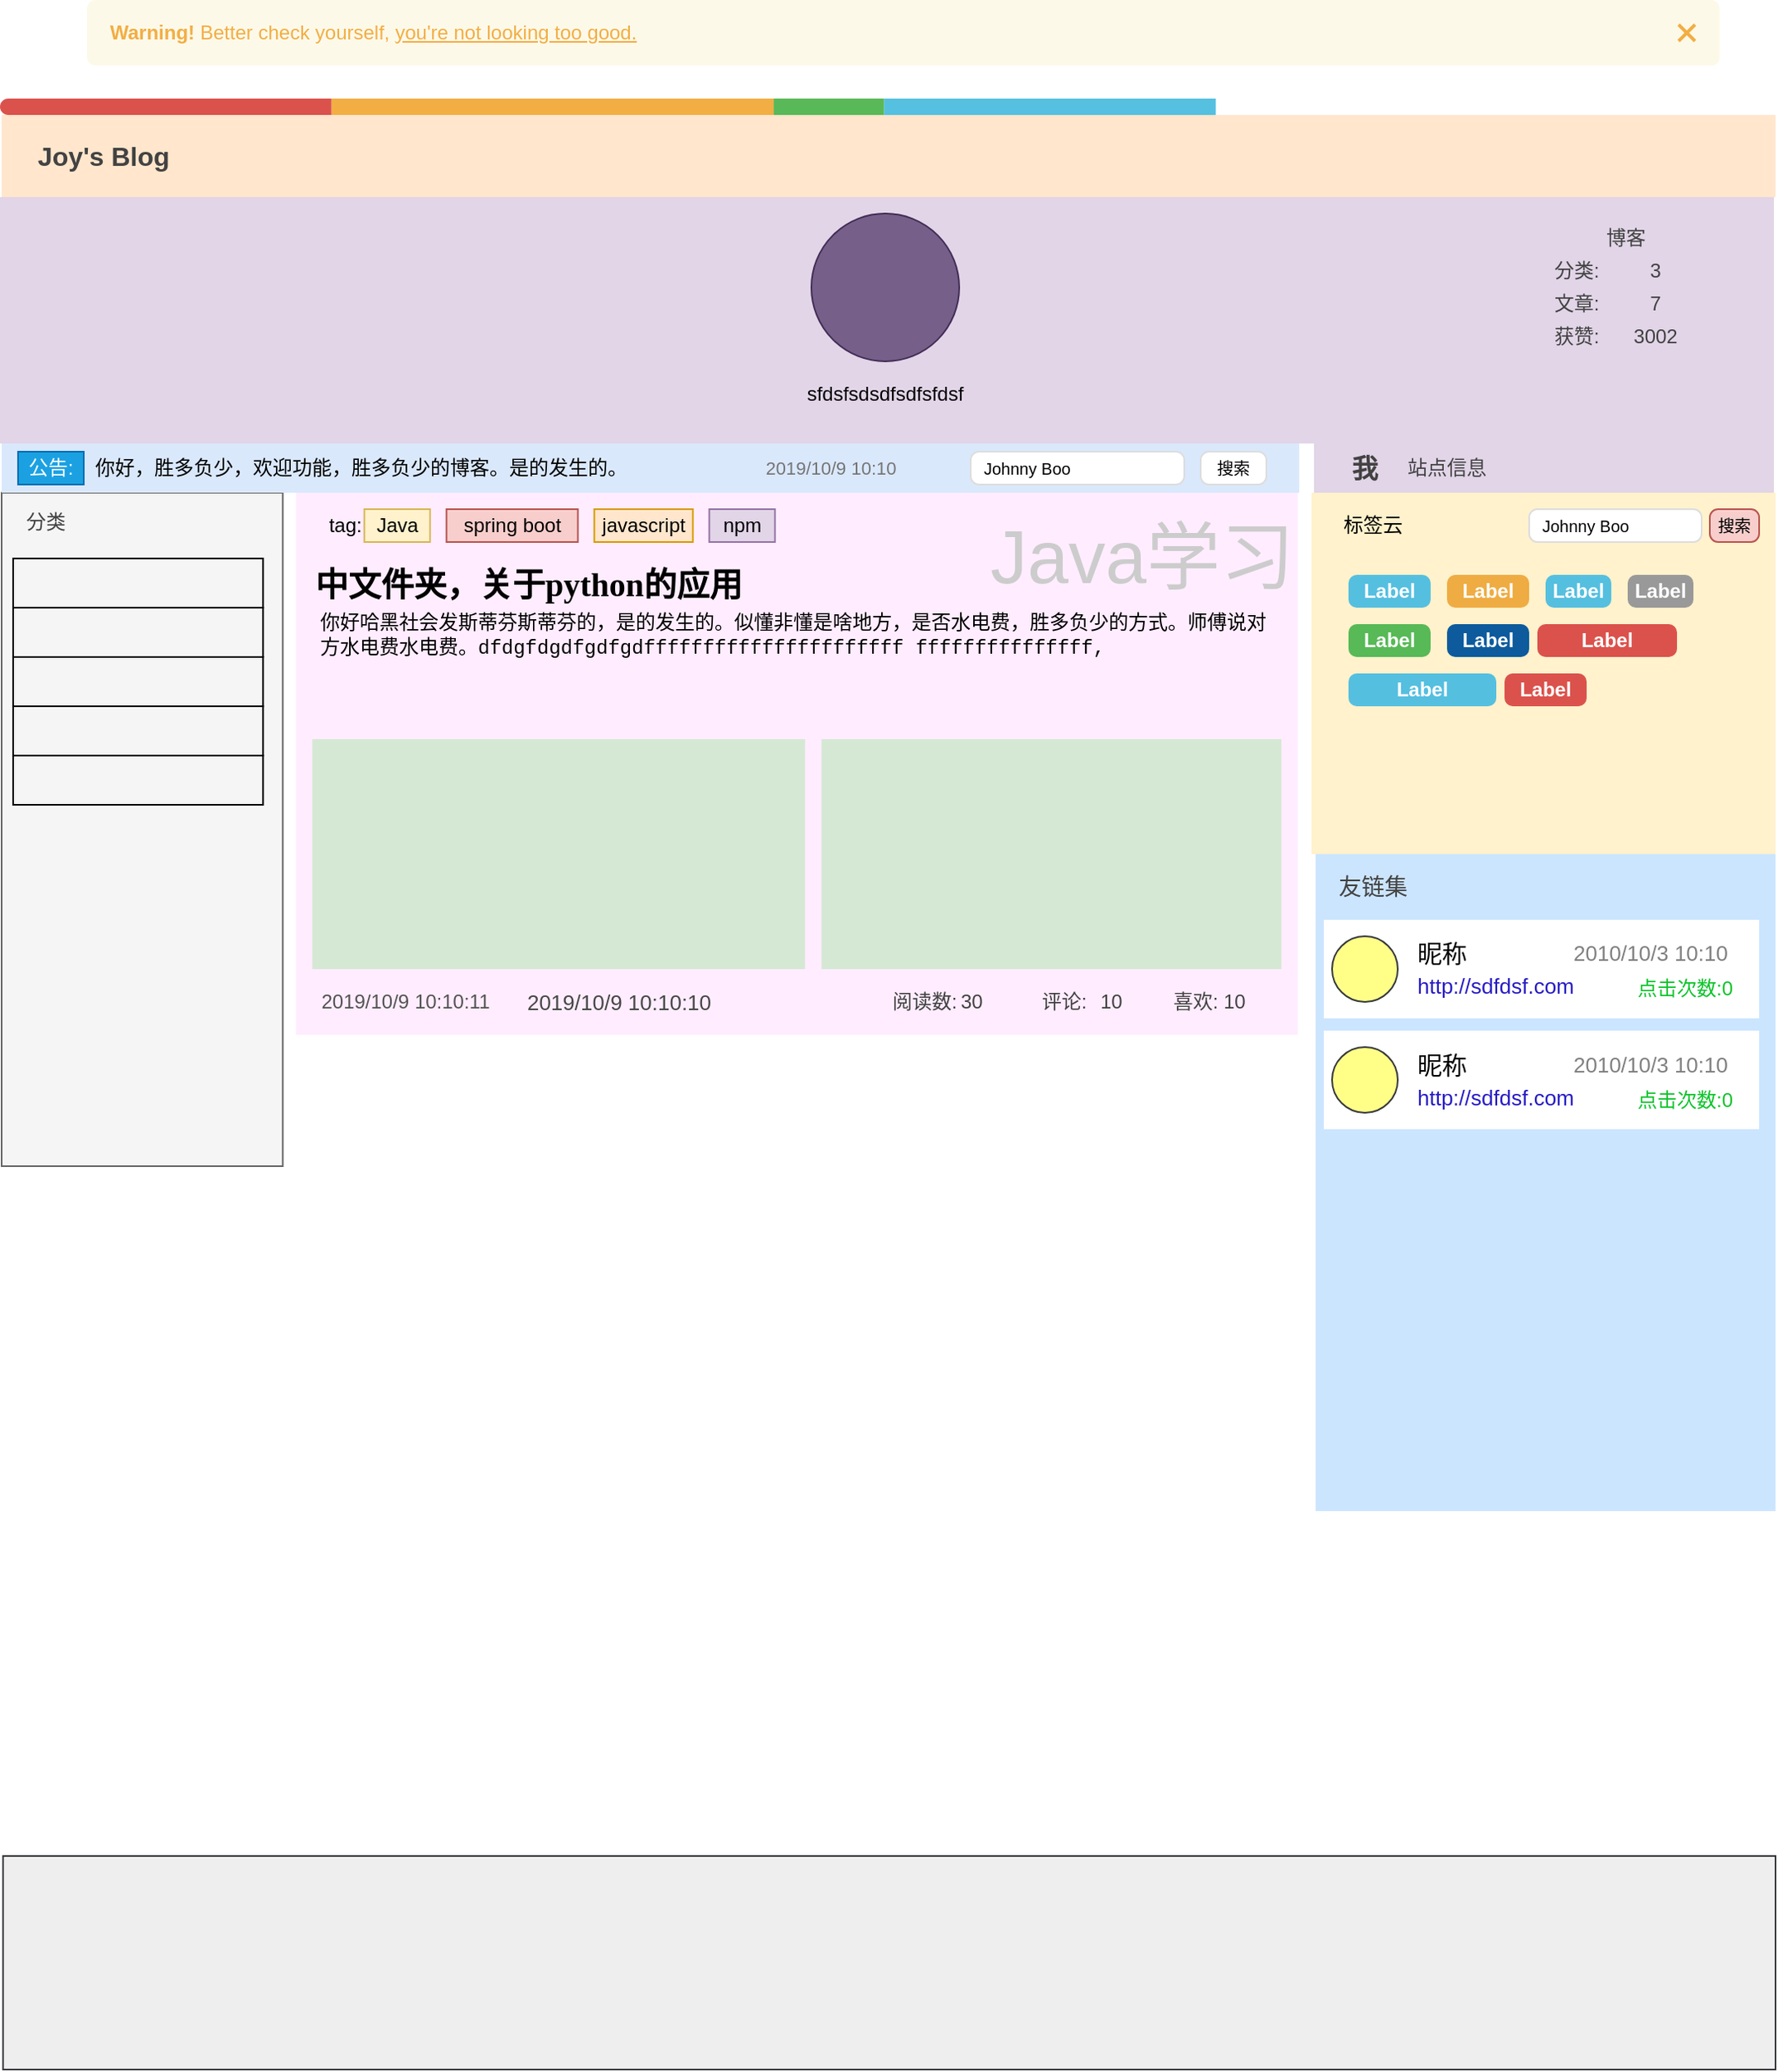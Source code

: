 <mxfile version="12.5.1" type="github"><diagram name="Page-1" id="c9db0220-8083-56f3-ca83-edcdcd058819"><mxGraphModel dx="1260" dy="817" grid="1" gridSize="10" guides="1" tooltips="1" connect="1" arrows="1" fold="1" page="1" pageScale="1.5" pageWidth="826" pageHeight="1169" background="#ffffff" math="0" shadow="0"><root><mxCell id="0" style=";html=1;"/><mxCell id="1" style=";html=1;" parent="0"/><mxCell id="KjNnT5FpMkgVvrsZRuBH-62" value="" style="html=1;shadow=0;dashed=0;shape=mxgraph.bootstrap.rrect;rSize=5;strokeColor=none;fillColor=#FFFFFF;whiteSpace=wrap;glass=0;fontColor=#424242;align=left;fontSize=14;spacing=2;" parent="1" vertex="1"><mxGeometry x="79" y="100" width="1076.67" height="10" as="geometry"/></mxCell><mxCell id="KjNnT5FpMkgVvrsZRuBH-60" value="" style="html=1;shadow=0;dashed=0;shape=mxgraph.bootstrap.rrect;rSize=5;strokeColor=none;fillColor=none;whiteSpace=wrap;glass=0;fontColor=#424242;align=left;" parent="KjNnT5FpMkgVvrsZRuBH-62" vertex="1"><mxGeometry width="780" height="10" as="geometry"/></mxCell><mxCell id="KjNnT5FpMkgVvrsZRuBH-63" value="" style="html=1;shadow=0;dashed=0;shape=mxgraph.bootstrap.leftButton;rSize=5;strokeColor=none;fillColor=#DB524C;whiteSpace=wrap;" parent="KjNnT5FpMkgVvrsZRuBH-62" vertex="1"><mxGeometry width="201.876" height="10" as="geometry"/></mxCell><mxCell id="KjNnT5FpMkgVvrsZRuBH-64" value="" style="rect;strokeColor=none;fillColor=#F2AE43;html=1;whiteSpace=wrap;" parent="KjNnT5FpMkgVvrsZRuBH-62" vertex="1"><mxGeometry x="201.876" width="269.168" height="10" as="geometry"/></mxCell><mxCell id="KjNnT5FpMkgVvrsZRuBH-65" value="" style="rect;strokeColor=none;fillColor=#59B958;html=1;whiteSpace=wrap;" parent="KjNnT5FpMkgVvrsZRuBH-62" vertex="1"><mxGeometry x="471.043" width="67.292" height="10" as="geometry"/></mxCell><mxCell id="KjNnT5FpMkgVvrsZRuBH-66" value="" style="rect;strokeColor=none;fillColor=#55C0E0;html=1;whiteSpace=wrap;" parent="KjNnT5FpMkgVvrsZRuBH-62" vertex="1"><mxGeometry x="538.335" width="201.876" height="10" as="geometry"/></mxCell><mxCell id="Lggj7au5YpAmSKCF_5Gs-7" value="" style="rounded=0;whiteSpace=wrap;html=1;strokeColor=#666666;fillColor=#f5f5f5;fontColor=#333333;" parent="1" vertex="1"><mxGeometry x="80" y="340" width="171.17" height="410" as="geometry"/></mxCell><mxCell id="QSVYiGphWuC3n71mPlj6-19" value="" style="rounded=0;whiteSpace=wrap;html=1;fillColor=#FFEDFF;strokeColor=none;" parent="1" vertex="1"><mxGeometry x="259.16" y="340" width="610" height="330" as="geometry"/></mxCell><mxCell id="KjNnT5FpMkgVvrsZRuBH-127" value="" style="rounded=0;whiteSpace=wrap;html=1;glass=0;fontSize=14;align=center;fillColor=#cce5ff;strokeColor=none;" parent="1" vertex="1"><mxGeometry x="880" y="560" width="280" height="400" as="geometry"/></mxCell><mxCell id="KjNnT5FpMkgVvrsZRuBH-133" value="" style="rounded=0;whiteSpace=wrap;html=1;glass=0;strokeColor=none;fillColor=#ffffff;gradientColor=none;fontSize=14;fontColor=#424242;align=center;" parent="1" vertex="1"><mxGeometry x="885" y="600" width="265" height="60" as="geometry"/></mxCell><mxCell id="QSVYiGphWuC3n71mPlj6-1" value="" style="rounded=0;whiteSpace=wrap;html=1;fillColor=#ffe6cc;strokeColor=none;" parent="1" vertex="1"><mxGeometry x="80" y="110" width="1080" height="50" as="geometry"/></mxCell><mxCell id="QSVYiGphWuC3n71mPlj6-3" value="" style="rounded=0;whiteSpace=wrap;html=1;fillColor=#fff2cc;strokeColor=none;" parent="1" vertex="1"><mxGeometry x="877.5" y="340" width="282.5" height="220" as="geometry"/></mxCell><mxCell id="QSVYiGphWuC3n71mPlj6-4" value="" style="rounded=0;whiteSpace=wrap;html=1;fillColor=#e1d5e7;strokeColor=none;" parent="1" vertex="1"><mxGeometry x="79" y="160" width="1080" height="150" as="geometry"/></mxCell><mxCell id="QSVYiGphWuC3n71mPlj6-5" value="Label" style="html=1;shadow=0;dashed=0;shape=mxgraph.bootstrap.rrect;align=center;rSize=5;strokeColor=none;fillColor=#55BFE0;fontColor=#ffffff;fontStyle=1;whiteSpace=wrap;" parent="1" vertex="1"><mxGeometry x="900" y="390" width="50" height="20" as="geometry"/></mxCell><mxCell id="QSVYiGphWuC3n71mPlj6-6" value="Label" style="html=1;shadow=0;dashed=0;shape=mxgraph.bootstrap.rrect;align=center;rSize=5;strokeColor=none;fillColor=#55BFE0;fontColor=#ffffff;fontStyle=1;whiteSpace=wrap;" parent="1" vertex="1"><mxGeometry x="900" y="450" width="90" height="20" as="geometry"/></mxCell><mxCell id="QSVYiGphWuC3n71mPlj6-7" value="Label" style="html=1;shadow=0;dashed=0;shape=mxgraph.bootstrap.rrect;align=center;rSize=5;strokeColor=none;fillColor=#EFAC43;fontColor=#ffffff;fontStyle=1;whiteSpace=wrap;" parent="1" vertex="1"><mxGeometry x="960" y="390" width="50" height="20" as="geometry"/></mxCell><mxCell id="QSVYiGphWuC3n71mPlj6-9" value="Label" style="html=1;shadow=0;dashed=0;shape=mxgraph.bootstrap.rrect;align=center;rSize=5;strokeColor=none;fillColor=#55BFE0;fontColor=#ffffff;fontStyle=1;whiteSpace=wrap;" parent="1" vertex="1"><mxGeometry x="1020" y="390" width="40" height="20" as="geometry"/></mxCell><mxCell id="QSVYiGphWuC3n71mPlj6-10" value="Label" style="html=1;shadow=0;dashed=0;shape=mxgraph.bootstrap.rrect;align=center;rSize=5;strokeColor=none;fillColor=#58B957;fontColor=#ffffff;fontStyle=1;whiteSpace=wrap;" parent="1" vertex="1"><mxGeometry x="900" y="420" width="50" height="20" as="geometry"/></mxCell><mxCell id="QSVYiGphWuC3n71mPlj6-11" value="Label" style="html=1;shadow=0;dashed=0;shape=mxgraph.bootstrap.rrect;align=center;rSize=5;strokeColor=none;fillColor=#0D5B9D;fontColor=#ffffff;fontStyle=1;whiteSpace=wrap;" parent="1" vertex="1"><mxGeometry x="960" y="420" width="50" height="20" as="geometry"/></mxCell><mxCell id="QSVYiGphWuC3n71mPlj6-12" value="Label" style="html=1;shadow=0;dashed=0;shape=mxgraph.bootstrap.rrect;align=center;rSize=5;strokeColor=none;fillColor=#999999;fontColor=#ffffff;fontStyle=1;whiteSpace=wrap;" parent="1" vertex="1"><mxGeometry x="1070" y="390" width="40" height="20" as="geometry"/></mxCell><mxCell id="QSVYiGphWuC3n71mPlj6-13" value="Label" style="html=1;shadow=0;dashed=0;shape=mxgraph.bootstrap.rrect;align=center;rSize=5;strokeColor=none;fillColor=#DB524C;fontColor=#ffffff;fontStyle=1;whiteSpace=wrap;" parent="1" vertex="1"><mxGeometry x="995" y="450" width="50" height="20" as="geometry"/></mxCell><mxCell id="QSVYiGphWuC3n71mPlj6-14" value="Label" style="html=1;shadow=0;dashed=0;shape=mxgraph.bootstrap.rrect;align=center;rSize=5;strokeColor=none;fillColor=#DB524C;fontColor=#ffffff;fontStyle=1;whiteSpace=wrap;" parent="1" vertex="1"><mxGeometry x="1015" y="420" width="85" height="20" as="geometry"/></mxCell><mxCell id="QSVYiGphWuC3n71mPlj6-16" value="Johnny Boo" style="html=1;shadow=0;dashed=0;shape=mxgraph.bootstrap.rrect;rSize=5;strokeColor=#dddddd;fontSize=10;align=left;spacingLeft=6;whiteSpace=wrap;" parent="1" vertex="1"><mxGeometry x="1010" y="350" width="105" height="20" as="geometry"/></mxCell><mxCell id="QSVYiGphWuC3n71mPlj6-17" value="搜索" style="html=1;shadow=0;dashed=0;shape=mxgraph.bootstrap.rrect;rSize=5;strokeColor=#b85450;align=center;fontSize=10;whiteSpace=wrap;fillColor=#f8cecc;" parent="1" vertex="1"><mxGeometry x="1120" y="350" width="30" height="20" as="geometry"/></mxCell><mxCell id="QSVYiGphWuC3n71mPlj6-20" value="&lt;font color=&quot;#545454&quot;&gt;2019/10/9 10:10:11&lt;/font&gt;" style="text;html=1;strokeColor=none;fillColor=none;align=center;verticalAlign=middle;whiteSpace=wrap;rounded=0;" parent="1" vertex="1"><mxGeometry x="270.82" y="640" width="110" height="20" as="geometry"/></mxCell><mxCell id="KjNnT5FpMkgVvrsZRuBH-2" value="tag:&amp;nbsp;" style="text;html=1;strokeColor=none;fillColor=none;align=center;verticalAlign=middle;whiteSpace=wrap;rounded=0;" parent="1" vertex="1"><mxGeometry x="270.82" y="350" width="40" height="20" as="geometry"/></mxCell><mxCell id="KjNnT5FpMkgVvrsZRuBH-4" value="Java" style="text;html=1;strokeColor=#d6b656;fillColor=#fff2cc;align=center;verticalAlign=middle;whiteSpace=wrap;rounded=0;" parent="1" vertex="1"><mxGeometry x="300.82" y="350" width="40" height="20" as="geometry"/></mxCell><mxCell id="KjNnT5FpMkgVvrsZRuBH-5" value="spring boot" style="text;html=1;strokeColor=#b85450;fillColor=#f8cecc;align=center;verticalAlign=middle;whiteSpace=wrap;rounded=0;" parent="1" vertex="1"><mxGeometry x="350.82" y="350" width="80" height="20" as="geometry"/></mxCell><mxCell id="KjNnT5FpMkgVvrsZRuBH-6" value="javascript" style="text;html=1;strokeColor=#d79b00;fillColor=#ffe6cc;align=center;verticalAlign=middle;whiteSpace=wrap;rounded=0;" parent="1" vertex="1"><mxGeometry x="440.82" y="350" width="60" height="20" as="geometry"/></mxCell><mxCell id="KjNnT5FpMkgVvrsZRuBH-8" value="npm" style="text;html=1;strokeColor=#9673a6;fillColor=#e1d5e7;align=center;verticalAlign=middle;whiteSpace=wrap;rounded=0;" parent="1" vertex="1"><mxGeometry x="510.82" y="350" width="40" height="20" as="geometry"/></mxCell><mxCell id="KjNnT5FpMkgVvrsZRuBH-11" value="&lt;font face=&quot;Georgia&quot;&gt;&lt;b&gt;中文件夹，关于python的应用&lt;/b&gt;&lt;/font&gt;" style="html=1;shadow=0;dashed=0;shape=mxgraph.bootstrap.rect;strokeColor=none;fillColor=none;fontSize=20;align=left;spacingLeft=10;" parent="1" vertex="1"><mxGeometry x="259.16" y="380" width="460" height="30" as="geometry"/></mxCell><mxCell id="KjNnT5FpMkgVvrsZRuBH-15" value="&lt;font style=&quot;font-size: 45px&quot; color=&quot;#cccccc&quot;&gt;Java学习&lt;/font&gt;" style="text;html=1;align=right;verticalAlign=middle;whiteSpace=wrap;rounded=0;fillColor=none;strokeColor=none;opacity=80;" parent="1" vertex="1"><mxGeometry x="459.16" y="357.5" width="410" height="42.5" as="geometry"/></mxCell><mxCell id="KjNnT5FpMkgVvrsZRuBH-17" value="阅读数:" style="text;html=1;strokeColor=none;fillColor=none;align=center;verticalAlign=middle;whiteSpace=wrap;rounded=0;fontColor=#424242;" parent="1" vertex="1"><mxGeometry x="612.49" y="640" width="60" height="20" as="geometry"/></mxCell><mxCell id="KjNnT5FpMkgVvrsZRuBH-18" value="30" style="text;html=1;strokeColor=none;fillColor=none;align=left;verticalAlign=middle;whiteSpace=wrap;rounded=0;fontColor=#424242;" parent="1" vertex="1"><mxGeometry x="662.49" y="640" width="50" height="20" as="geometry"/></mxCell><mxCell id="KjNnT5FpMkgVvrsZRuBH-20" value="评论:" style="text;html=1;strokeColor=none;fillColor=none;align=center;verticalAlign=middle;whiteSpace=wrap;rounded=0;fontColor=#424242;" parent="1" vertex="1"><mxGeometry x="707.49" y="640" width="40" height="20" as="geometry"/></mxCell><mxCell id="KjNnT5FpMkgVvrsZRuBH-21" value="10" style="text;html=1;strokeColor=none;fillColor=none;align=left;verticalAlign=middle;whiteSpace=wrap;rounded=0;fontColor=#424242;" parent="1" vertex="1"><mxGeometry x="747.49" y="640" width="40" height="20" as="geometry"/></mxCell><mxCell id="KjNnT5FpMkgVvrsZRuBH-22" value="标签云" style="text;html=1;strokeColor=none;fillColor=none;align=center;verticalAlign=middle;whiteSpace=wrap;rounded=0;" parent="1" vertex="1"><mxGeometry x="890" y="350" width="50" height="20" as="geometry"/></mxCell><mxCell id="KjNnT5FpMkgVvrsZRuBH-23" value="" style="ellipse;whiteSpace=wrap;html=1;aspect=fixed;strokeColor=#432D57;fillColor=#76608a;align=left;fontColor=#ffffff;" parent="1" vertex="1"><mxGeometry x="573" y="170" width="90" height="90" as="geometry"/></mxCell><mxCell id="KjNnT5FpMkgVvrsZRuBH-24" value="sfdsfsdsdfsdf&lt;span style=&quot;&quot;&gt;sfdsf&lt;/span&gt;" style="text;html=1;strokeColor=none;fillColor=none;align=center;verticalAlign=middle;whiteSpace=wrap;rounded=0;" parent="1" vertex="1"><mxGeometry x="528" y="255" width="180" height="50" as="geometry"/></mxCell><mxCell id="KjNnT5FpMkgVvrsZRuBH-36" value="喜欢:" style="text;html=1;strokeColor=none;fillColor=none;align=center;verticalAlign=middle;whiteSpace=wrap;rounded=0;fontColor=#424242;" parent="1" vertex="1"><mxGeometry x="787.49" y="640" width="40" height="20" as="geometry"/></mxCell><mxCell id="KjNnT5FpMkgVvrsZRuBH-37" value="10" style="text;html=1;strokeColor=none;fillColor=none;align=left;verticalAlign=middle;whiteSpace=wrap;rounded=0;fontColor=#424242;" parent="1" vertex="1"><mxGeometry x="822.49" y="640" width="40" height="20" as="geometry"/></mxCell><mxCell id="KjNnT5FpMkgVvrsZRuBH-50" value="博客" style="text;html=1;strokeColor=none;fillColor=none;align=center;verticalAlign=middle;whiteSpace=wrap;rounded=0;fontColor=#424242;" parent="1" vertex="1"><mxGeometry x="1019" y="175" width="100" height="20" as="geometry"/></mxCell><mxCell id="KjNnT5FpMkgVvrsZRuBH-51" value="7" style="text;html=1;strokeColor=none;fillColor=none;align=center;verticalAlign=middle;whiteSpace=wrap;rounded=0;fontColor=#424242;" parent="1" vertex="1"><mxGeometry x="1066.5" y="215" width="40" height="20" as="geometry"/></mxCell><mxCell id="KjNnT5FpMkgVvrsZRuBH-52" value="文章:" style="text;html=1;strokeColor=none;fillColor=none;align=center;verticalAlign=middle;whiteSpace=wrap;rounded=0;fontColor=#424242;" parent="1" vertex="1"><mxGeometry x="1019" y="215" width="40" height="20" as="geometry"/></mxCell><mxCell id="KjNnT5FpMkgVvrsZRuBH-53" value="获赞:" style="text;html=1;strokeColor=none;fillColor=none;align=center;verticalAlign=middle;whiteSpace=wrap;rounded=0;fontColor=#424242;" parent="1" vertex="1"><mxGeometry x="1019" y="235" width="40" height="20" as="geometry"/></mxCell><mxCell id="KjNnT5FpMkgVvrsZRuBH-54" value="3002" style="text;html=1;strokeColor=none;fillColor=none;align=center;verticalAlign=middle;whiteSpace=wrap;rounded=0;fontColor=#424242;" parent="1" vertex="1"><mxGeometry x="1066.5" y="235" width="40" height="20" as="geometry"/></mxCell><mxCell id="KjNnT5FpMkgVvrsZRuBH-55" value="分类:" style="text;html=1;strokeColor=none;fillColor=none;align=center;verticalAlign=middle;whiteSpace=wrap;rounded=0;fontColor=#424242;" parent="1" vertex="1"><mxGeometry x="1019" y="195" width="40" height="20" as="geometry"/></mxCell><mxCell id="KjNnT5FpMkgVvrsZRuBH-56" value="3" style="text;html=1;strokeColor=none;fillColor=none;align=center;verticalAlign=middle;whiteSpace=wrap;rounded=0;fontColor=#424242;" parent="1" vertex="1"><mxGeometry x="1066.5" y="195" width="40" height="20" as="geometry"/></mxCell><mxCell id="KjNnT5FpMkgVvrsZRuBH-126" value="&lt;b&gt;&lt;font style=&quot;font-size: 16px&quot;&gt;Joy's Blog&lt;/font&gt;&lt;/b&gt;" style="text;html=1;strokeColor=none;fillColor=none;align=left;verticalAlign=middle;whiteSpace=wrap;rounded=0;glass=0;fontSize=14;fontColor=#424242;" parent="1" vertex="1"><mxGeometry x="100" y="120" width="90" height="30" as="geometry"/></mxCell><mxCell id="KjNnT5FpMkgVvrsZRuBH-130" value="友链集" style="text;html=1;strokeColor=none;fillColor=none;align=center;verticalAlign=middle;whiteSpace=wrap;rounded=0;glass=0;fontSize=14;fontColor=#424242;" parent="1" vertex="1"><mxGeometry x="890" y="570" width="50" height="20" as="geometry"/></mxCell><mxCell id="KjNnT5FpMkgVvrsZRuBH-131" value="" style="ellipse;whiteSpace=wrap;html=1;aspect=fixed;rounded=0;glass=0;strokeColor=#36393d;fillColor=#ffff88;fontSize=14;align=center;" parent="1" vertex="1"><mxGeometry x="890" y="610" width="40" height="40" as="geometry"/></mxCell><mxCell id="KjNnT5FpMkgVvrsZRuBH-132" value="昵称" style="text;html=1;strokeColor=none;fillColor=none;align=left;verticalAlign=middle;whiteSpace=wrap;rounded=0;glass=0;fontSize=15;fontColor=#000000;" parent="1" vertex="1"><mxGeometry x="940" y="610" width="40" height="20" as="geometry"/></mxCell><mxCell id="KjNnT5FpMkgVvrsZRuBH-134" value="http://sdfdsf.com" style="text;html=1;strokeColor=none;fillColor=none;align=left;verticalAlign=middle;whiteSpace=wrap;rounded=0;glass=0;fontSize=13;fontColor=#271BC4;" parent="1" vertex="1"><mxGeometry x="940" y="630" width="160" height="20" as="geometry"/></mxCell><mxCell id="KjNnT5FpMkgVvrsZRuBH-135" value="&lt;font style=&quot;font-size: 13px&quot; color=&quot;#808080&quot;&gt;2010/10/3 10:10&lt;/font&gt;" style="text;html=1;strokeColor=none;fillColor=none;align=left;verticalAlign=middle;whiteSpace=wrap;rounded=0;glass=0;fontSize=14;fontColor=#424242;" parent="1" vertex="1"><mxGeometry x="1035" y="610" width="100" height="20" as="geometry"/></mxCell><mxCell id="KjNnT5FpMkgVvrsZRuBH-136" value="&lt;span style=&quot;font-size: 12px&quot;&gt;点击次数:0&lt;/span&gt;" style="text;html=1;strokeColor=none;fillColor=none;align=center;verticalAlign=middle;whiteSpace=wrap;rounded=0;glass=0;fontSize=15;fontColor=#0CC42A;labelBackgroundColor=#ffffff;" parent="1" vertex="1"><mxGeometry x="1070" y="630" width="70" height="20" as="geometry"/></mxCell><mxCell id="KjNnT5FpMkgVvrsZRuBH-141" value="2019/10/9 10:10:10" style="text;html=1;strokeColor=none;fillColor=none;align=center;verticalAlign=middle;whiteSpace=wrap;rounded=0;glass=0;labelBackgroundColor=none;fontSize=13;fontColor=#474747;" parent="1" vertex="1"><mxGeometry x="390.82" y="640" width="130" height="20" as="geometry"/></mxCell><mxCell id="KjNnT5FpMkgVvrsZRuBH-145" value="" style="rounded=0;whiteSpace=wrap;html=1;glass=0;labelBackgroundColor=none;strokeColor=#36393d;fillColor=#eeeeee;fontSize=13;align=left;" parent="1" vertex="1"><mxGeometry x="80.84" y="1170" width="1079.16" height="130" as="geometry"/></mxCell><mxCell id="KjNnT5FpMkgVvrsZRuBH-149" value="" style="rounded=0;whiteSpace=wrap;html=1;glass=0;strokeColor=none;fillColor=#ffffff;gradientColor=none;fontSize=14;fontColor=#424242;align=center;" parent="1" vertex="1"><mxGeometry x="885" y="667.5" width="265" height="60" as="geometry"/></mxCell><mxCell id="KjNnT5FpMkgVvrsZRuBH-150" value="" style="ellipse;whiteSpace=wrap;html=1;aspect=fixed;rounded=0;glass=0;strokeColor=#36393d;fillColor=#ffff88;fontSize=14;align=center;" parent="1" vertex="1"><mxGeometry x="890" y="677.5" width="40" height="40" as="geometry"/></mxCell><mxCell id="KjNnT5FpMkgVvrsZRuBH-151" value="昵称" style="text;html=1;strokeColor=none;fillColor=none;align=left;verticalAlign=middle;whiteSpace=wrap;rounded=0;glass=0;fontSize=15;fontColor=#000000;" parent="1" vertex="1"><mxGeometry x="940" y="677.5" width="40" height="20" as="geometry"/></mxCell><mxCell id="KjNnT5FpMkgVvrsZRuBH-152" value="http://sdfdsf.com" style="text;html=1;strokeColor=none;fillColor=none;align=left;verticalAlign=middle;whiteSpace=wrap;rounded=0;glass=0;fontSize=13;fontColor=#271BC4;" parent="1" vertex="1"><mxGeometry x="940" y="697.5" width="160" height="20" as="geometry"/></mxCell><mxCell id="KjNnT5FpMkgVvrsZRuBH-153" value="&lt;font style=&quot;font-size: 13px&quot; color=&quot;#808080&quot;&gt;2010/10/3 10:10&lt;/font&gt;" style="text;html=1;strokeColor=none;fillColor=none;align=left;verticalAlign=middle;whiteSpace=wrap;rounded=0;glass=0;fontSize=14;fontColor=#424242;" parent="1" vertex="1"><mxGeometry x="1035" y="677.5" width="100" height="20" as="geometry"/></mxCell><mxCell id="KjNnT5FpMkgVvrsZRuBH-154" value="&lt;span style=&quot;font-size: 12px&quot;&gt;点击次数:0&lt;/span&gt;" style="text;html=1;strokeColor=none;fillColor=none;align=center;verticalAlign=middle;whiteSpace=wrap;rounded=0;glass=0;fontSize=15;fontColor=#0CC42A;labelBackgroundColor=#ffffff;" parent="1" vertex="1"><mxGeometry x="1070" y="697.5" width="70" height="20" as="geometry"/></mxCell><mxCell id="KjNnT5FpMkgVvrsZRuBH-155" value="&lt;table cellpadding=&quot;0&quot; cellspacing=&quot;0&quot; style=&quot;width:100%;height:100%;margin-left:14px;&quot;&gt;&lt;tbody&gt;&lt;tr&gt;&lt;td align=&quot;left&quot; valign=&quot;middle&quot; width=&quot;50%&quot;&gt;&lt;b&gt;Warning!&lt;/b&gt; Better check yourself, &lt;u&gt;you're not looking too good.&lt;/u&gt;&lt;/td&gt;&lt;/tr&gt;&lt;/tbody&gt;&lt;/table&gt;" style="html=1;shadow=0;dashed=0;shape=mxgraph.bootstrap.rrect;rSize=5;strokeColor=none;fillColor=#FDF8E4;fontColor=#F2AE43;overflow=fill;whiteSpace=wrap;rounded=0;glass=0;labelBackgroundColor=none;opacity=80;align=left;" parent="1" vertex="1"><mxGeometry x="131.99" y="40" width="994.0" height="40" as="geometry"/></mxCell><mxCell id="KjNnT5FpMkgVvrsZRuBH-156" value="" style="html=1;shadow=0;dashed=0;shape=mxgraph.bootstrap.x;strokeColor=#F2AE43;strokeWidth=2;" parent="KjNnT5FpMkgVvrsZRuBH-155" vertex="1"><mxGeometry x="1" y="0.5" width="10" height="10" relative="1" as="geometry"><mxPoint x="-25" y="-5" as="offset"/></mxGeometry></mxCell><mxCell id="KjNnT5FpMkgVvrsZRuBH-32" value="" style="rounded=0;whiteSpace=wrap;html=1;strokeColor=none;fillColor=#d5e8d4;align=left;" parent="1" vertex="1"><mxGeometry x="269.16" y="490" width="300" height="140" as="geometry"/></mxCell><mxCell id="KjNnT5FpMkgVvrsZRuBH-57" value="分类" style="text;html=1;strokeColor=none;fillColor=none;align=center;verticalAlign=middle;whiteSpace=wrap;rounded=0;fontColor=#424242;" parent="1" vertex="1"><mxGeometry x="81.99" y="347.5" width="50" height="20" as="geometry"/></mxCell><mxCell id="Lggj7au5YpAmSKCF_5Gs-14" value="" style="rounded=0;whiteSpace=wrap;html=1;align=left;fillColor=none;" parent="1" vertex="1"><mxGeometry x="86.99" y="380" width="152.17" height="30" as="geometry"/></mxCell><mxCell id="Lggj7au5YpAmSKCF_5Gs-15" value="" style="rounded=0;whiteSpace=wrap;html=1;align=left;fillColor=none;" parent="1" vertex="1"><mxGeometry x="86.99" y="410" width="152.17" height="30" as="geometry"/></mxCell><mxCell id="Lggj7au5YpAmSKCF_5Gs-16" value="" style="rounded=0;whiteSpace=wrap;html=1;align=left;fillColor=none;" parent="1" vertex="1"><mxGeometry x="86.99" y="440" width="152.17" height="30" as="geometry"/></mxCell><mxCell id="Lggj7au5YpAmSKCF_5Gs-17" value="" style="rounded=0;whiteSpace=wrap;html=1;align=left;fillColor=none;" parent="1" vertex="1"><mxGeometry x="86.99" y="470" width="152.17" height="30" as="geometry"/></mxCell><mxCell id="Lggj7au5YpAmSKCF_5Gs-18" value="" style="rounded=0;whiteSpace=wrap;html=1;align=left;fillColor=none;" parent="1" vertex="1"><mxGeometry x="86.99" y="500" width="152.17" height="30" as="geometry"/></mxCell><mxCell id="Lggj7au5YpAmSKCF_5Gs-19" value="" style="rounded=0;whiteSpace=wrap;html=1;strokeColor=none;fillColor=#d5e8d4;align=left;" parent="1" vertex="1"><mxGeometry x="579.16" y="490" width="280" height="140" as="geometry"/></mxCell><mxCell id="KjNnT5FpMkgVvrsZRuBH-13" value="&lt;p&gt;&lt;span style=&quot;font-size: 12px ; font-weight: normal&quot;&gt;&lt;font face=&quot;Courier New&quot;&gt;你好哈黑社会发斯蒂芬斯蒂芬的，是的发生的。似懂非懂是啥地方，是否水电费，胜多负少的方式。师傅说对方水电费水电费。dfdgfdgdfgdfgdffffffffffffffffffffff fffffffffffffff,&lt;/font&gt;&lt;/span&gt;&lt;/p&gt;" style="text;html=1;strokeColor=none;fillColor=none;spacing=5;spacingTop=-20;whiteSpace=wrap;overflow=hidden;rounded=0;align=left;" parent="1" vertex="1"><mxGeometry x="269.16" y="410" width="590" height="70" as="geometry"/></mxCell><mxCell id="KjNnT5FpMkgVvrsZRuBH-38" value="" style="rounded=0;whiteSpace=wrap;html=1;strokeColor=none;fillColor=#e1d5e7;align=left;" parent="1" vertex="1"><mxGeometry x="879" y="310" width="280" height="30" as="geometry"/></mxCell><mxCell id="KjNnT5FpMkgVvrsZRuBH-59" value="" style="rounded=0;whiteSpace=wrap;html=1;strokeColor=none;fillColor=#dae8fc;align=left;glass=0;" parent="1" vertex="1"><mxGeometry x="80" y="310" width="790" height="30" as="geometry"/></mxCell><mxCell id="QSVYiGphWuC3n71mPlj6-15" value="Johnny Boo" style="html=1;shadow=0;dashed=0;shape=mxgraph.bootstrap.rrect;rSize=5;strokeColor=#dddddd;fontSize=10;align=left;spacingLeft=6;whiteSpace=wrap;" parent="1" vertex="1"><mxGeometry x="670" y="315" width="130" height="20" as="geometry"/></mxCell><mxCell id="QSVYiGphWuC3n71mPlj6-18" value="搜索" style="html=1;shadow=0;dashed=0;shape=mxgraph.bootstrap.rrect;rSize=5;strokeColor=#dddddd;align=center;fontSize=10;whiteSpace=wrap;" parent="1" vertex="1"><mxGeometry x="810" y="315" width="40" height="20" as="geometry"/></mxCell><mxCell id="KjNnT5FpMkgVvrsZRuBH-25" value="公告:" style="text;html=1;strokeColor=#006EAF;fillColor=#1ba1e2;align=center;verticalAlign=middle;whiteSpace=wrap;rounded=0;fontColor=#ffffff;" parent="1" vertex="1"><mxGeometry x="90" y="315" width="40" height="20" as="geometry"/></mxCell><mxCell id="KjNnT5FpMkgVvrsZRuBH-26" value="你好，胜多负少，欢迎功能，胜多负少的博客。是的发生的。" style="text;html=1;strokeColor=none;fillColor=none;align=left;verticalAlign=middle;whiteSpace=wrap;rounded=0;" parent="1" vertex="1"><mxGeometry x="135" y="315" width="395" height="20" as="geometry"/></mxCell><mxCell id="KjNnT5FpMkgVvrsZRuBH-31" value="&lt;font style=&quot;font-size: 11px&quot; color=&quot;#757575&quot;&gt;2019/10/9 10:10&lt;/font&gt;" style="text;html=1;strokeColor=none;fillColor=none;align=center;verticalAlign=middle;whiteSpace=wrap;rounded=0;" parent="1" vertex="1"><mxGeometry x="530" y="315" width="110" height="20" as="geometry"/></mxCell><mxCell id="KjNnT5FpMkgVvrsZRuBH-39" value="站点信息" style="text;html=1;strokeColor=none;fillColor=none;align=center;verticalAlign=middle;whiteSpace=wrap;rounded=0;fontColor=#424242;" parent="1" vertex="1"><mxGeometry x="930" y="315" width="60" height="20" as="geometry"/></mxCell><mxCell id="KjNnT5FpMkgVvrsZRuBH-58" value="我" style="text;html=1;strokeColor=none;fillColor=none;align=center;verticalAlign=middle;whiteSpace=wrap;rounded=0;fontColor=#424242;fontStyle=1;fontSize=16;" parent="1" vertex="1"><mxGeometry x="890" y="315" width="40" height="20" as="geometry"/></mxCell></root></mxGraphModel></diagram></mxfile>